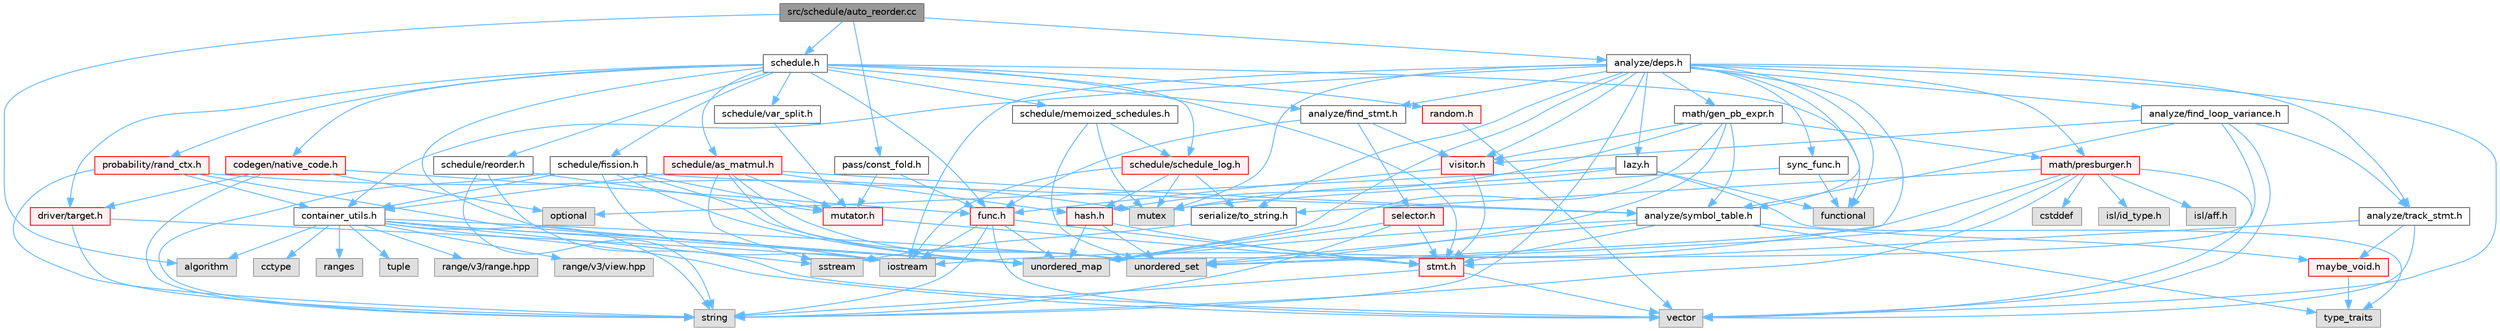 digraph "src/schedule/auto_reorder.cc"
{
 // LATEX_PDF_SIZE
  bgcolor="transparent";
  edge [fontname=Helvetica,fontsize=10,labelfontname=Helvetica,labelfontsize=10];
  node [fontname=Helvetica,fontsize=10,shape=box,height=0.2,width=0.4];
  Node1 [label="src/schedule/auto_reorder.cc",height=0.2,width=0.4,color="gray40", fillcolor="grey60", style="filled", fontcolor="black",tooltip=" "];
  Node1 -> Node2 [color="steelblue1",style="solid"];
  Node2 [label="algorithm",height=0.2,width=0.4,color="grey60", fillcolor="#E0E0E0", style="filled",tooltip=" "];
  Node1 -> Node3 [color="steelblue1",style="solid"];
  Node3 [label="analyze/deps.h",height=0.2,width=0.4,color="grey40", fillcolor="white", style="filled",URL="$deps_8h.html",tooltip=" "];
  Node3 -> Node4 [color="steelblue1",style="solid"];
  Node4 [label="functional",height=0.2,width=0.4,color="grey60", fillcolor="#E0E0E0", style="filled",tooltip=" "];
  Node3 -> Node5 [color="steelblue1",style="solid"];
  Node5 [label="iostream",height=0.2,width=0.4,color="grey60", fillcolor="#E0E0E0", style="filled",tooltip=" "];
  Node3 -> Node6 [color="steelblue1",style="solid"];
  Node6 [label="mutex",height=0.2,width=0.4,color="grey60", fillcolor="#E0E0E0", style="filled",tooltip=" "];
  Node3 -> Node7 [color="steelblue1",style="solid"];
  Node7 [label="string",height=0.2,width=0.4,color="grey60", fillcolor="#E0E0E0", style="filled",tooltip=" "];
  Node3 -> Node8 [color="steelblue1",style="solid"];
  Node8 [label="unordered_map",height=0.2,width=0.4,color="grey60", fillcolor="#E0E0E0", style="filled",tooltip=" "];
  Node3 -> Node9 [color="steelblue1",style="solid"];
  Node9 [label="unordered_set",height=0.2,width=0.4,color="grey60", fillcolor="#E0E0E0", style="filled",tooltip=" "];
  Node3 -> Node10 [color="steelblue1",style="solid"];
  Node10 [label="vector",height=0.2,width=0.4,color="grey60", fillcolor="#E0E0E0", style="filled",tooltip=" "];
  Node3 -> Node11 [color="steelblue1",style="solid"];
  Node11 [label="analyze/find_loop_variance.h",height=0.2,width=0.4,color="grey40", fillcolor="white", style="filled",URL="$find__loop__variance_8h.html",tooltip=" "];
  Node11 -> Node8 [color="steelblue1",style="solid"];
  Node11 -> Node10 [color="steelblue1",style="solid"];
  Node11 -> Node12 [color="steelblue1",style="solid"];
  Node12 [label="analyze/symbol_table.h",height=0.2,width=0.4,color="grey40", fillcolor="white", style="filled",URL="$symbol__table_8h.html",tooltip=" "];
  Node12 -> Node13 [color="steelblue1",style="solid"];
  Node13 [label="type_traits",height=0.2,width=0.4,color="grey60", fillcolor="#E0E0E0", style="filled",tooltip=" "];
  Node12 -> Node8 [color="steelblue1",style="solid"];
  Node12 -> Node9 [color="steelblue1",style="solid"];
  Node12 -> Node14 [color="steelblue1",style="solid"];
  Node14 [label="maybe_void.h",height=0.2,width=0.4,color="red", fillcolor="#FFF0F0", style="filled",URL="$maybe__void_8h.html",tooltip=" "];
  Node14 -> Node13 [color="steelblue1",style="solid"];
  Node12 -> Node16 [color="steelblue1",style="solid"];
  Node16 [label="stmt.h",height=0.2,width=0.4,color="red", fillcolor="#FFF0F0", style="filled",URL="$stmt_8h.html",tooltip=" "];
  Node16 -> Node7 [color="steelblue1",style="solid"];
  Node16 -> Node10 [color="steelblue1",style="solid"];
  Node11 -> Node52 [color="steelblue1",style="solid"];
  Node52 [label="analyze/track_stmt.h",height=0.2,width=0.4,color="grey40", fillcolor="white", style="filled",URL="$track__stmt_8h.html",tooltip=" "];
  Node52 -> Node10 [color="steelblue1",style="solid"];
  Node52 -> Node14 [color="steelblue1",style="solid"];
  Node52 -> Node16 [color="steelblue1",style="solid"];
  Node11 -> Node53 [color="steelblue1",style="solid"];
  Node53 [label="visitor.h",height=0.2,width=0.4,color="red", fillcolor="#FFF0F0", style="filled",URL="$visitor_8h.html",tooltip=" "];
  Node53 -> Node57 [color="steelblue1",style="solid"];
  Node57 [label="func.h",height=0.2,width=0.4,color="red", fillcolor="#FFF0F0", style="filled",URL="$func_8h.html",tooltip=" "];
  Node57 -> Node5 [color="steelblue1",style="solid"];
  Node57 -> Node7 [color="steelblue1",style="solid"];
  Node57 -> Node8 [color="steelblue1",style="solid"];
  Node57 -> Node10 [color="steelblue1",style="solid"];
  Node57 -> Node16 [color="steelblue1",style="solid"];
  Node53 -> Node16 [color="steelblue1",style="solid"];
  Node3 -> Node63 [color="steelblue1",style="solid"];
  Node63 [label="analyze/find_stmt.h",height=0.2,width=0.4,color="grey40", fillcolor="white", style="filled",URL="$find__stmt_8h.html",tooltip=" "];
  Node63 -> Node57 [color="steelblue1",style="solid"];
  Node63 -> Node64 [color="steelblue1",style="solid"];
  Node64 [label="selector.h",height=0.2,width=0.4,color="red", fillcolor="#FFF0F0", style="filled",URL="$selector_8h.html",tooltip=" "];
  Node64 -> Node7 [color="steelblue1",style="solid"];
  Node64 -> Node8 [color="steelblue1",style="solid"];
  Node64 -> Node16 [color="steelblue1",style="solid"];
  Node63 -> Node53 [color="steelblue1",style="solid"];
  Node3 -> Node12 [color="steelblue1",style="solid"];
  Node3 -> Node52 [color="steelblue1",style="solid"];
  Node3 -> Node37 [color="steelblue1",style="solid"];
  Node37 [label="container_utils.h",height=0.2,width=0.4,color="grey40", fillcolor="white", style="filled",URL="$container__utils_8h.html",tooltip=" "];
  Node37 -> Node2 [color="steelblue1",style="solid"];
  Node37 -> Node38 [color="steelblue1",style="solid"];
  Node38 [label="cctype",height=0.2,width=0.4,color="grey60", fillcolor="#E0E0E0", style="filled",tooltip=" "];
  Node37 -> Node5 [color="steelblue1",style="solid"];
  Node37 -> Node39 [color="steelblue1",style="solid"];
  Node39 [label="ranges",height=0.2,width=0.4,color="grey60", fillcolor="#E0E0E0", style="filled",tooltip=" "];
  Node37 -> Node31 [color="steelblue1",style="solid"];
  Node31 [label="sstream",height=0.2,width=0.4,color="grey60", fillcolor="#E0E0E0", style="filled",tooltip=" "];
  Node37 -> Node7 [color="steelblue1",style="solid"];
  Node37 -> Node40 [color="steelblue1",style="solid"];
  Node40 [label="tuple",height=0.2,width=0.4,color="grey60", fillcolor="#E0E0E0", style="filled",tooltip=" "];
  Node37 -> Node8 [color="steelblue1",style="solid"];
  Node37 -> Node9 [color="steelblue1",style="solid"];
  Node37 -> Node10 [color="steelblue1",style="solid"];
  Node37 -> Node41 [color="steelblue1",style="solid"];
  Node41 [label="range/v3/range.hpp",height=0.2,width=0.4,color="grey60", fillcolor="#E0E0E0", style="filled",tooltip=" "];
  Node37 -> Node42 [color="steelblue1",style="solid"];
  Node42 [label="range/v3/view.hpp",height=0.2,width=0.4,color="grey60", fillcolor="#E0E0E0", style="filled",tooltip=" "];
  Node3 -> Node65 [color="steelblue1",style="solid"];
  Node65 [label="lazy.h",height=0.2,width=0.4,color="grey40", fillcolor="white", style="filled",URL="$lazy_8h.html",tooltip=" "];
  Node65 -> Node4 [color="steelblue1",style="solid"];
  Node65 -> Node6 [color="steelblue1",style="solid"];
  Node65 -> Node19 [color="steelblue1",style="solid"];
  Node19 [label="optional",height=0.2,width=0.4,color="grey60", fillcolor="#E0E0E0", style="filled",tooltip=" "];
  Node65 -> Node13 [color="steelblue1",style="solid"];
  Node3 -> Node66 [color="steelblue1",style="solid"];
  Node66 [label="math/gen_pb_expr.h",height=0.2,width=0.4,color="grey40", fillcolor="white", style="filled",URL="$gen__pb__expr_8h.html",tooltip=" "];
  Node66 -> Node8 [color="steelblue1",style="solid"];
  Node66 -> Node9 [color="steelblue1",style="solid"];
  Node66 -> Node12 [color="steelblue1",style="solid"];
  Node66 -> Node67 [color="steelblue1",style="solid"];
  Node67 [label="hash.h",height=0.2,width=0.4,color="red", fillcolor="#FFF0F0", style="filled",URL="$hash_8h.html",tooltip=" "];
  Node67 -> Node8 [color="steelblue1",style="solid"];
  Node67 -> Node9 [color="steelblue1",style="solid"];
  Node67 -> Node16 [color="steelblue1",style="solid"];
  Node66 -> Node68 [color="steelblue1",style="solid"];
  Node68 [label="math/presburger.h",height=0.2,width=0.4,color="red", fillcolor="#FFF0F0", style="filled",URL="$presburger_8h.html",tooltip=" "];
  Node68 -> Node69 [color="steelblue1",style="solid"];
  Node69 [label="cstddef",height=0.2,width=0.4,color="grey60", fillcolor="#E0E0E0", style="filled",tooltip=" "];
  Node68 -> Node5 [color="steelblue1",style="solid"];
  Node68 -> Node70 [color="steelblue1",style="solid"];
  Node70 [label="isl/id_type.h",height=0.2,width=0.4,color="grey60", fillcolor="#E0E0E0", style="filled",tooltip=" "];
  Node68 -> Node7 [color="steelblue1",style="solid"];
  Node68 -> Node9 [color="steelblue1",style="solid"];
  Node68 -> Node10 [color="steelblue1",style="solid"];
  Node68 -> Node71 [color="steelblue1",style="solid"];
  Node71 [label="isl/aff.h",height=0.2,width=0.4,color="grey60", fillcolor="#E0E0E0", style="filled",tooltip=" "];
  Node68 -> Node33 [color="steelblue1",style="solid"];
  Node33 [label="serialize/to_string.h",height=0.2,width=0.4,color="grey40", fillcolor="white", style="filled",URL="$to__string_8h.html",tooltip=" "];
  Node33 -> Node31 [color="steelblue1",style="solid"];
  Node66 -> Node53 [color="steelblue1",style="solid"];
  Node3 -> Node68 [color="steelblue1",style="solid"];
  Node3 -> Node33 [color="steelblue1",style="solid"];
  Node3 -> Node85 [color="steelblue1",style="solid"];
  Node85 [label="sync_func.h",height=0.2,width=0.4,color="grey40", fillcolor="white", style="filled",URL="$sync__func_8h.html",tooltip=" "];
  Node85 -> Node4 [color="steelblue1",style="solid"];
  Node85 -> Node6 [color="steelblue1",style="solid"];
  Node3 -> Node53 [color="steelblue1",style="solid"];
  Node1 -> Node86 [color="steelblue1",style="solid"];
  Node86 [label="pass/const_fold.h",height=0.2,width=0.4,color="grey40", fillcolor="white", style="filled",URL="$const__fold_8h.html",tooltip=" "];
  Node86 -> Node57 [color="steelblue1",style="solid"];
  Node86 -> Node87 [color="steelblue1",style="solid"];
  Node87 [label="mutator.h",height=0.2,width=0.4,color="red", fillcolor="#FFF0F0", style="filled",URL="$mutator_8h.html",tooltip=" "];
  Node87 -> Node16 [color="steelblue1",style="solid"];
  Node1 -> Node88 [color="steelblue1",style="solid"];
  Node88 [label="schedule.h",height=0.2,width=0.4,color="grey40", fillcolor="white", style="filled",URL="$schedule_8h.html",tooltip=" "];
  Node88 -> Node4 [color="steelblue1",style="solid"];
  Node88 -> Node8 [color="steelblue1",style="solid"];
  Node88 -> Node63 [color="steelblue1",style="solid"];
  Node88 -> Node89 [color="steelblue1",style="solid"];
  Node89 [label="codegen/native_code.h",height=0.2,width=0.4,color="red", fillcolor="#FFF0F0", style="filled",URL="$native__code_8h.html",tooltip=" "];
  Node89 -> Node19 [color="steelblue1",style="solid"];
  Node89 -> Node7 [color="steelblue1",style="solid"];
  Node89 -> Node61 [color="steelblue1",style="solid"];
  Node61 [label="driver/target.h",height=0.2,width=0.4,color="red", fillcolor="#FFF0F0", style="filled",URL="$target_8h.html",tooltip=" "];
  Node61 -> Node5 [color="steelblue1",style="solid"];
  Node61 -> Node7 [color="steelblue1",style="solid"];
  Node89 -> Node57 [color="steelblue1",style="solid"];
  Node88 -> Node61 [color="steelblue1",style="solid"];
  Node88 -> Node57 [color="steelblue1",style="solid"];
  Node88 -> Node90 [color="steelblue1",style="solid"];
  Node90 [label="probability/rand_ctx.h",height=0.2,width=0.4,color="red", fillcolor="#FFF0F0", style="filled",URL="$rand__ctx_8h.html",tooltip=" "];
  Node90 -> Node6 [color="steelblue1",style="solid"];
  Node90 -> Node7 [color="steelblue1",style="solid"];
  Node90 -> Node8 [color="steelblue1",style="solid"];
  Node90 -> Node37 [color="steelblue1",style="solid"];
  Node88 -> Node99 [color="steelblue1",style="solid"];
  Node99 [label="random.h",height=0.2,width=0.4,color="red", fillcolor="#FFF0F0", style="filled",URL="$random_8h.html",tooltip=" "];
  Node99 -> Node10 [color="steelblue1",style="solid"];
  Node88 -> Node100 [color="steelblue1",style="solid"];
  Node100 [label="schedule/as_matmul.h",height=0.2,width=0.4,color="red", fillcolor="#FFF0F0", style="filled",URL="$as__matmul_8h.html",tooltip=" "];
  Node100 -> Node31 [color="steelblue1",style="solid"];
  Node100 -> Node8 [color="steelblue1",style="solid"];
  Node100 -> Node9 [color="steelblue1",style="solid"];
  Node100 -> Node12 [color="steelblue1",style="solid"];
  Node100 -> Node37 [color="steelblue1",style="solid"];
  Node100 -> Node67 [color="steelblue1",style="solid"];
  Node100 -> Node87 [color="steelblue1",style="solid"];
  Node88 -> Node105 [color="steelblue1",style="solid"];
  Node105 [label="schedule/fission.h",height=0.2,width=0.4,color="grey40", fillcolor="white", style="filled",URL="$fission_8h.html",tooltip=" "];
  Node105 -> Node5 [color="steelblue1",style="solid"];
  Node105 -> Node7 [color="steelblue1",style="solid"];
  Node105 -> Node8 [color="steelblue1",style="solid"];
  Node105 -> Node9 [color="steelblue1",style="solid"];
  Node105 -> Node12 [color="steelblue1",style="solid"];
  Node105 -> Node37 [color="steelblue1",style="solid"];
  Node105 -> Node87 [color="steelblue1",style="solid"];
  Node88 -> Node106 [color="steelblue1",style="solid"];
  Node106 [label="schedule/memoized_schedules.h",height=0.2,width=0.4,color="grey40", fillcolor="white", style="filled",URL="$memoized__schedules_8h.html",tooltip=" "];
  Node106 -> Node6 [color="steelblue1",style="solid"];
  Node106 -> Node9 [color="steelblue1",style="solid"];
  Node106 -> Node107 [color="steelblue1",style="solid"];
  Node107 [label="schedule/schedule_log.h",height=0.2,width=0.4,color="red", fillcolor="#FFF0F0", style="filled",URL="$schedule__log_8h.html",tooltip=" "];
  Node107 -> Node5 [color="steelblue1",style="solid"];
  Node107 -> Node6 [color="steelblue1",style="solid"];
  Node107 -> Node67 [color="steelblue1",style="solid"];
  Node107 -> Node33 [color="steelblue1",style="solid"];
  Node88 -> Node109 [color="steelblue1",style="solid"];
  Node109 [label="schedule/reorder.h",height=0.2,width=0.4,color="grey40", fillcolor="white", style="filled",URL="$reorder_8h.html",tooltip=" "];
  Node109 -> Node7 [color="steelblue1",style="solid"];
  Node109 -> Node10 [color="steelblue1",style="solid"];
  Node109 -> Node87 [color="steelblue1",style="solid"];
  Node88 -> Node107 [color="steelblue1",style="solid"];
  Node88 -> Node110 [color="steelblue1",style="solid"];
  Node110 [label="schedule/var_split.h",height=0.2,width=0.4,color="grey40", fillcolor="white", style="filled",URL="$var__split_8h.html",tooltip=" "];
  Node110 -> Node87 [color="steelblue1",style="solid"];
  Node88 -> Node16 [color="steelblue1",style="solid"];
}
